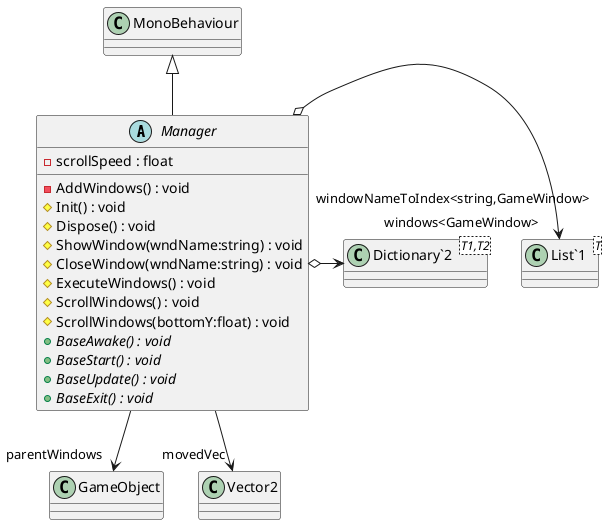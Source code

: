@startuml
abstract class Manager {
    - scrollSpeed : float
    - AddWindows() : void
    # Init() : void
    # Dispose() : void
    # ShowWindow(wndName:string) : void
    # CloseWindow(wndName:string) : void
    # ExecuteWindows() : void
    # ScrollWindows() : void
    # ScrollWindows(bottomY:float) : void
    {abstract} + BaseAwake() : void
    {abstract} + BaseStart() : void
    {abstract} + BaseUpdate() : void
    {abstract} + BaseExit() : void
}
class "List`1"<T> {
}
class "Dictionary`2"<T1,T2> {
}
MonoBehaviour <|-- Manager
Manager o-> "windows<GameWindow>" "List`1"
Manager --> "parentWindows" GameObject
Manager o-> "windowNameToIndex<string,GameWindow>" "Dictionary`2"
Manager --> "movedVec" Vector2
@enduml
